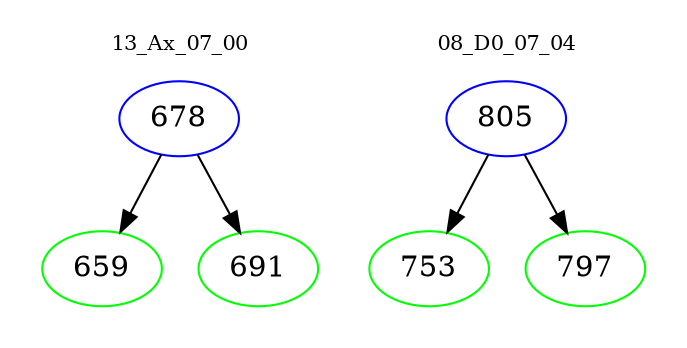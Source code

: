 digraph{
subgraph cluster_0 {
color = white
label = "13_Ax_07_00";
fontsize=10;
T0_678 [label="678", color="blue"]
T0_678 -> T0_659 [color="black"]
T0_659 [label="659", color="green"]
T0_678 -> T0_691 [color="black"]
T0_691 [label="691", color="green"]
}
subgraph cluster_1 {
color = white
label = "08_D0_07_04";
fontsize=10;
T1_805 [label="805", color="blue"]
T1_805 -> T1_753 [color="black"]
T1_753 [label="753", color="green"]
T1_805 -> T1_797 [color="black"]
T1_797 [label="797", color="green"]
}
}
